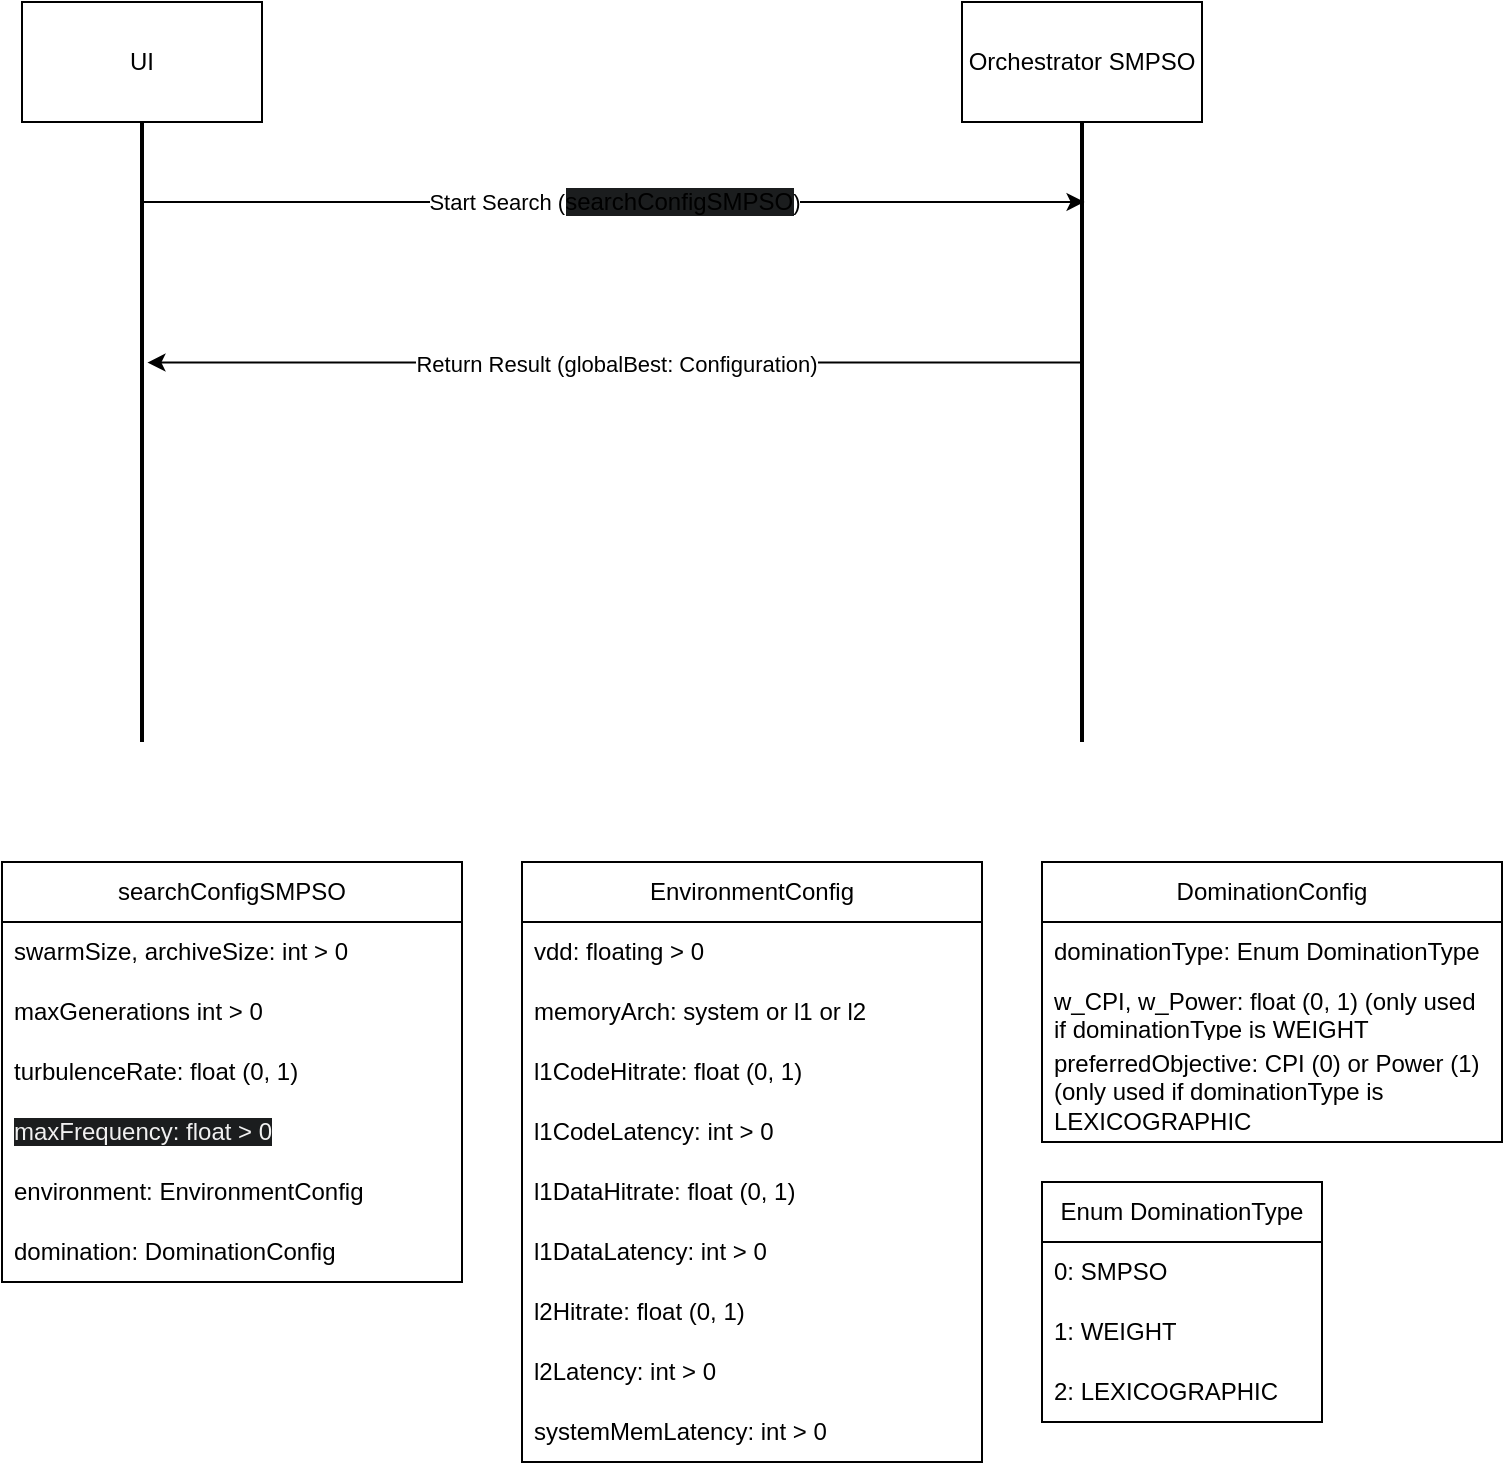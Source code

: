 <mxfile version="25.0.2" pages="2">
  <diagram name="SMPSO" id="-3EnVT2QQhTtyvACYWjd">
    <mxGraphModel dx="1395" dy="698" grid="1" gridSize="10" guides="1" tooltips="1" connect="1" arrows="1" fold="1" page="1" pageScale="1" pageWidth="850" pageHeight="1100" math="0" shadow="0">
      <root>
        <mxCell id="0" />
        <mxCell id="1" parent="0" />
        <mxCell id="EpcGOtR5BhhXYbNL1TRJ-1" value="UI" style="rounded=0;whiteSpace=wrap;html=1;" parent="1" vertex="1">
          <mxGeometry x="60" y="60" width="120" height="60" as="geometry" />
        </mxCell>
        <mxCell id="EpcGOtR5BhhXYbNL1TRJ-2" value="" style="line;strokeWidth=2;direction=south;html=1;" parent="1" vertex="1">
          <mxGeometry x="115" y="120" width="10" height="310" as="geometry" />
        </mxCell>
        <mxCell id="EpcGOtR5BhhXYbNL1TRJ-3" value="Orchestrator SMPSO" style="rounded=0;whiteSpace=wrap;html=1;" parent="1" vertex="1">
          <mxGeometry x="530" y="60" width="120" height="60" as="geometry" />
        </mxCell>
        <mxCell id="EpcGOtR5BhhXYbNL1TRJ-4" value="" style="line;strokeWidth=2;direction=south;html=1;" parent="1" vertex="1">
          <mxGeometry x="585" y="120" width="10" height="310" as="geometry" />
        </mxCell>
        <mxCell id="EpcGOtR5BhhXYbNL1TRJ-5" value="" style="endArrow=classic;html=1;rounded=0;entryX=0.129;entryY=0.371;entryDx=0;entryDy=0;entryPerimeter=0;" parent="1" target="EpcGOtR5BhhXYbNL1TRJ-4" edge="1">
          <mxGeometry relative="1" as="geometry">
            <mxPoint x="120" y="160" as="sourcePoint" />
            <mxPoint x="220" y="160" as="targetPoint" />
          </mxGeometry>
        </mxCell>
        <mxCell id="EpcGOtR5BhhXYbNL1TRJ-6" value="Start Search (&lt;span style=&quot;font-size: 12px; text-wrap: wrap; background-color: rgb(27, 29, 30);&quot;&gt;searchConfigSMPSO&lt;/span&gt;)" style="edgeLabel;resizable=0;html=1;;align=center;verticalAlign=middle;" parent="EpcGOtR5BhhXYbNL1TRJ-5" connectable="0" vertex="1">
          <mxGeometry relative="1" as="geometry" />
        </mxCell>
        <mxCell id="EpcGOtR5BhhXYbNL1TRJ-7" value="" style="endArrow=classic;html=1;rounded=0;entryX=0.388;entryY=0.229;entryDx=0;entryDy=0;entryPerimeter=0;exitX=0.388;exitY=0.5;exitDx=0;exitDy=0;exitPerimeter=0;" parent="1" source="EpcGOtR5BhhXYbNL1TRJ-4" target="EpcGOtR5BhhXYbNL1TRJ-2" edge="1">
          <mxGeometry relative="1" as="geometry">
            <mxPoint x="360" y="260" as="sourcePoint" />
            <mxPoint x="460" y="260" as="targetPoint" />
          </mxGeometry>
        </mxCell>
        <mxCell id="EpcGOtR5BhhXYbNL1TRJ-8" value="Return Result (globalBest: Configuration)" style="edgeLabel;resizable=0;html=1;;align=center;verticalAlign=middle;" parent="EpcGOtR5BhhXYbNL1TRJ-7" connectable="0" vertex="1">
          <mxGeometry relative="1" as="geometry" />
        </mxCell>
        <mxCell id="6luausBwyDMQDWQ3beNM-1" value="searchConfigSMPSO" style="swimlane;fontStyle=0;childLayout=stackLayout;horizontal=1;startSize=30;horizontalStack=0;resizeParent=1;resizeParentMax=0;resizeLast=0;collapsible=1;marginBottom=0;whiteSpace=wrap;html=1;" parent="1" vertex="1">
          <mxGeometry x="50" y="490" width="230" height="210" as="geometry" />
        </mxCell>
        <mxCell id="6luausBwyDMQDWQ3beNM-3" value="swarmSize, archiveSize: int &amp;gt; 0" style="text;strokeColor=none;fillColor=none;align=left;verticalAlign=middle;spacingLeft=4;spacingRight=4;overflow=hidden;points=[[0,0.5],[1,0.5]];portConstraint=eastwest;rotatable=0;whiteSpace=wrap;html=1;" parent="6luausBwyDMQDWQ3beNM-1" vertex="1">
          <mxGeometry y="30" width="230" height="30" as="geometry" />
        </mxCell>
        <mxCell id="6luausBwyDMQDWQ3beNM-4" value="maxGenerations int &amp;gt; 0" style="text;strokeColor=none;fillColor=none;align=left;verticalAlign=middle;spacingLeft=4;spacingRight=4;overflow=hidden;points=[[0,0.5],[1,0.5]];portConstraint=eastwest;rotatable=0;whiteSpace=wrap;html=1;" parent="6luausBwyDMQDWQ3beNM-1" vertex="1">
          <mxGeometry y="60" width="230" height="30" as="geometry" />
        </mxCell>
        <mxCell id="6luausBwyDMQDWQ3beNM-7" value="turbulenceRate: float (0, 1)" style="text;strokeColor=none;fillColor=none;align=left;verticalAlign=middle;spacingLeft=4;spacingRight=4;overflow=hidden;points=[[0,0.5],[1,0.5]];portConstraint=eastwest;rotatable=0;whiteSpace=wrap;html=1;" parent="6luausBwyDMQDWQ3beNM-1" vertex="1">
          <mxGeometry y="90" width="230" height="30" as="geometry" />
        </mxCell>
        <mxCell id="L7SGmAmyyic2crZU-Kuz-7" value="&lt;span style=&quot;color: rgb(240, 240, 240); font-family: Helvetica; font-size: 12px; font-style: normal; font-variant-ligatures: normal; font-variant-caps: normal; font-weight: 400; letter-spacing: normal; orphans: 2; text-align: left; text-indent: 0px; text-transform: none; widows: 2; word-spacing: 0px; -webkit-text-stroke-width: 0px; white-space: normal; background-color: rgb(27, 29, 30); text-decoration-thickness: initial; text-decoration-style: initial; text-decoration-color: initial; display: inline !important; float: none;&quot;&gt;maxFrequency: float &amp;gt; 0&lt;/span&gt;" style="text;strokeColor=none;fillColor=none;align=left;verticalAlign=middle;spacingLeft=4;spacingRight=4;overflow=hidden;points=[[0,0.5],[1,0.5]];portConstraint=eastwest;rotatable=0;whiteSpace=wrap;html=1;" parent="6luausBwyDMQDWQ3beNM-1" vertex="1">
          <mxGeometry y="120" width="230" height="30" as="geometry" />
        </mxCell>
        <mxCell id="ZApwLmSIWXt8OsnBk89o-1" value="environment: EnvironmentConfig" style="text;strokeColor=none;fillColor=none;align=left;verticalAlign=middle;spacingLeft=4;spacingRight=4;overflow=hidden;points=[[0,0.5],[1,0.5]];portConstraint=eastwest;rotatable=0;whiteSpace=wrap;html=1;" parent="6luausBwyDMQDWQ3beNM-1" vertex="1">
          <mxGeometry y="150" width="230" height="30" as="geometry" />
        </mxCell>
        <mxCell id="L7SGmAmyyic2crZU-Kuz-1" value="domination: DominationConfig" style="text;strokeColor=none;fillColor=none;align=left;verticalAlign=middle;spacingLeft=4;spacingRight=4;overflow=hidden;points=[[0,0.5],[1,0.5]];portConstraint=eastwest;rotatable=0;whiteSpace=wrap;html=1;" parent="6luausBwyDMQDWQ3beNM-1" vertex="1">
          <mxGeometry y="180" width="230" height="30" as="geometry" />
        </mxCell>
        <mxCell id="ZApwLmSIWXt8OsnBk89o-2" value="EnvironmentConfig" style="swimlane;fontStyle=0;childLayout=stackLayout;horizontal=1;startSize=30;horizontalStack=0;resizeParent=1;resizeParentMax=0;resizeLast=0;collapsible=1;marginBottom=0;whiteSpace=wrap;html=1;" parent="1" vertex="1">
          <mxGeometry x="310" y="490" width="230" height="300" as="geometry" />
        </mxCell>
        <mxCell id="ZApwLmSIWXt8OsnBk89o-3" value="vdd: floating &amp;gt; 0" style="text;strokeColor=none;fillColor=none;align=left;verticalAlign=middle;spacingLeft=4;spacingRight=4;overflow=hidden;points=[[0,0.5],[1,0.5]];portConstraint=eastwest;rotatable=0;whiteSpace=wrap;html=1;" parent="ZApwLmSIWXt8OsnBk89o-2" vertex="1">
          <mxGeometry y="30" width="230" height="30" as="geometry" />
        </mxCell>
        <mxCell id="ZApwLmSIWXt8OsnBk89o-4" value="memoryArch: system or l1 or l2" style="text;strokeColor=none;fillColor=none;align=left;verticalAlign=middle;spacingLeft=4;spacingRight=4;overflow=hidden;points=[[0,0.5],[1,0.5]];portConstraint=eastwest;rotatable=0;whiteSpace=wrap;html=1;" parent="ZApwLmSIWXt8OsnBk89o-2" vertex="1">
          <mxGeometry y="60" width="230" height="30" as="geometry" />
        </mxCell>
        <mxCell id="ZApwLmSIWXt8OsnBk89o-5" value="l1CodeHitrate: float (0, 1)" style="text;strokeColor=none;fillColor=none;align=left;verticalAlign=middle;spacingLeft=4;spacingRight=4;overflow=hidden;points=[[0,0.5],[1,0.5]];portConstraint=eastwest;rotatable=0;whiteSpace=wrap;html=1;" parent="ZApwLmSIWXt8OsnBk89o-2" vertex="1">
          <mxGeometry y="90" width="230" height="30" as="geometry" />
        </mxCell>
        <mxCell id="ZApwLmSIWXt8OsnBk89o-10" value="l1CodeLatency: int &amp;gt; 0" style="text;strokeColor=none;fillColor=none;align=left;verticalAlign=middle;spacingLeft=4;spacingRight=4;overflow=hidden;points=[[0,0.5],[1,0.5]];portConstraint=eastwest;rotatable=0;whiteSpace=wrap;html=1;" parent="ZApwLmSIWXt8OsnBk89o-2" vertex="1">
          <mxGeometry y="120" width="230" height="30" as="geometry" />
        </mxCell>
        <mxCell id="ZApwLmSIWXt8OsnBk89o-9" value="l1DataHitrate: float (0, 1)" style="text;strokeColor=none;fillColor=none;align=left;verticalAlign=middle;spacingLeft=4;spacingRight=4;overflow=hidden;points=[[0,0.5],[1,0.5]];portConstraint=eastwest;rotatable=0;whiteSpace=wrap;html=1;" parent="ZApwLmSIWXt8OsnBk89o-2" vertex="1">
          <mxGeometry y="150" width="230" height="30" as="geometry" />
        </mxCell>
        <mxCell id="ZApwLmSIWXt8OsnBk89o-8" value="l1DataLatency: int &amp;gt; 0" style="text;strokeColor=none;fillColor=none;align=left;verticalAlign=middle;spacingLeft=4;spacingRight=4;overflow=hidden;points=[[0,0.5],[1,0.5]];portConstraint=eastwest;rotatable=0;whiteSpace=wrap;html=1;" parent="ZApwLmSIWXt8OsnBk89o-2" vertex="1">
          <mxGeometry y="180" width="230" height="30" as="geometry" />
        </mxCell>
        <mxCell id="ZApwLmSIWXt8OsnBk89o-7" value="l2Hitrate: float (0, 1)" style="text;strokeColor=none;fillColor=none;align=left;verticalAlign=middle;spacingLeft=4;spacingRight=4;overflow=hidden;points=[[0,0.5],[1,0.5]];portConstraint=eastwest;rotatable=0;whiteSpace=wrap;html=1;" parent="ZApwLmSIWXt8OsnBk89o-2" vertex="1">
          <mxGeometry y="210" width="230" height="30" as="geometry" />
        </mxCell>
        <mxCell id="ZApwLmSIWXt8OsnBk89o-6" value="l2Latency: int &amp;gt; 0" style="text;strokeColor=none;fillColor=none;align=left;verticalAlign=middle;spacingLeft=4;spacingRight=4;overflow=hidden;points=[[0,0.5],[1,0.5]];portConstraint=eastwest;rotatable=0;whiteSpace=wrap;html=1;" parent="ZApwLmSIWXt8OsnBk89o-2" vertex="1">
          <mxGeometry y="240" width="230" height="30" as="geometry" />
        </mxCell>
        <mxCell id="ZApwLmSIWXt8OsnBk89o-11" value="systemMemLatency: int &amp;gt; 0" style="text;strokeColor=none;fillColor=none;align=left;verticalAlign=middle;spacingLeft=4;spacingRight=4;overflow=hidden;points=[[0,0.5],[1,0.5]];portConstraint=eastwest;rotatable=0;whiteSpace=wrap;html=1;" parent="ZApwLmSIWXt8OsnBk89o-2" vertex="1">
          <mxGeometry y="270" width="230" height="30" as="geometry" />
        </mxCell>
        <mxCell id="L7SGmAmyyic2crZU-Kuz-2" value="Enum DominationType" style="swimlane;fontStyle=0;childLayout=stackLayout;horizontal=1;startSize=30;horizontalStack=0;resizeParent=1;resizeParentMax=0;resizeLast=0;collapsible=1;marginBottom=0;whiteSpace=wrap;html=1;" parent="1" vertex="1">
          <mxGeometry x="570" y="650" width="140" height="120" as="geometry" />
        </mxCell>
        <mxCell id="L7SGmAmyyic2crZU-Kuz-3" value="0: SMPSO" style="text;strokeColor=none;fillColor=none;align=left;verticalAlign=middle;spacingLeft=4;spacingRight=4;overflow=hidden;points=[[0,0.5],[1,0.5]];portConstraint=eastwest;rotatable=0;whiteSpace=wrap;html=1;" parent="L7SGmAmyyic2crZU-Kuz-2" vertex="1">
          <mxGeometry y="30" width="140" height="30" as="geometry" />
        </mxCell>
        <mxCell id="L7SGmAmyyic2crZU-Kuz-4" value="1: WEIGHT" style="text;strokeColor=none;fillColor=none;align=left;verticalAlign=middle;spacingLeft=4;spacingRight=4;overflow=hidden;points=[[0,0.5],[1,0.5]];portConstraint=eastwest;rotatable=0;whiteSpace=wrap;html=1;" parent="L7SGmAmyyic2crZU-Kuz-2" vertex="1">
          <mxGeometry y="60" width="140" height="30" as="geometry" />
        </mxCell>
        <mxCell id="L7SGmAmyyic2crZU-Kuz-5" value="2: LEXICOGRAPHIC" style="text;strokeColor=none;fillColor=none;align=left;verticalAlign=middle;spacingLeft=4;spacingRight=4;overflow=hidden;points=[[0,0.5],[1,0.5]];portConstraint=eastwest;rotatable=0;whiteSpace=wrap;html=1;" parent="L7SGmAmyyic2crZU-Kuz-2" vertex="1">
          <mxGeometry y="90" width="140" height="30" as="geometry" />
        </mxCell>
        <mxCell id="L7SGmAmyyic2crZU-Kuz-10" value="DominationConfig" style="swimlane;fontStyle=0;childLayout=stackLayout;horizontal=1;startSize=30;horizontalStack=0;resizeParent=1;resizeParentMax=0;resizeLast=0;collapsible=1;marginBottom=0;whiteSpace=wrap;html=1;" parent="1" vertex="1">
          <mxGeometry x="570" y="490" width="230" height="140" as="geometry" />
        </mxCell>
        <mxCell id="L7SGmAmyyic2crZU-Kuz-11" value="dominationType: Enum DominationType" style="text;strokeColor=none;fillColor=none;align=left;verticalAlign=middle;spacingLeft=4;spacingRight=4;overflow=hidden;points=[[0,0.5],[1,0.5]];portConstraint=eastwest;rotatable=0;whiteSpace=wrap;html=1;" parent="L7SGmAmyyic2crZU-Kuz-10" vertex="1">
          <mxGeometry y="30" width="230" height="30" as="geometry" />
        </mxCell>
        <mxCell id="L7SGmAmyyic2crZU-Kuz-12" value="w_CPI, w_Power: float (0, 1) (only used if dominationType is WEIGHT" style="text;strokeColor=none;fillColor=none;align=left;verticalAlign=middle;spacingLeft=4;spacingRight=4;overflow=hidden;points=[[0,0.5],[1,0.5]];portConstraint=eastwest;rotatable=0;whiteSpace=wrap;html=1;" parent="L7SGmAmyyic2crZU-Kuz-10" vertex="1">
          <mxGeometry y="60" width="230" height="30" as="geometry" />
        </mxCell>
        <mxCell id="L7SGmAmyyic2crZU-Kuz-13" value="preferredObjective: CPI (0) or Power (1) (only used if dominationType is LEXICOGRAPHIC" style="text;strokeColor=none;fillColor=none;align=left;verticalAlign=middle;spacingLeft=4;spacingRight=4;overflow=hidden;points=[[0,0.5],[1,0.5]];portConstraint=eastwest;rotatable=0;whiteSpace=wrap;html=1;" parent="L7SGmAmyyic2crZU-Kuz-10" vertex="1">
          <mxGeometry y="90" width="230" height="50" as="geometry" />
        </mxCell>
      </root>
    </mxGraphModel>
  </diagram>
  <diagram id="7tRPP2ITW5wygUKhVotG" name="VEGA">
    <mxGraphModel dx="1195" dy="698" grid="1" gridSize="10" guides="1" tooltips="1" connect="1" arrows="1" fold="1" page="1" pageScale="1" pageWidth="850" pageHeight="1100" math="0" shadow="0">
      <root>
        <mxCell id="0" />
        <mxCell id="1" parent="0" />
        <mxCell id="pXw0qbNZs9MNTRqa0eIa-1" value="UI" style="rounded=0;whiteSpace=wrap;html=1;" vertex="1" parent="1">
          <mxGeometry x="60" y="60" width="120" height="60" as="geometry" />
        </mxCell>
        <mxCell id="pXw0qbNZs9MNTRqa0eIa-2" value="" style="line;strokeWidth=2;direction=south;html=1;" vertex="1" parent="1">
          <mxGeometry x="115" y="120" width="10" height="310" as="geometry" />
        </mxCell>
        <mxCell id="pXw0qbNZs9MNTRqa0eIa-3" value="Orchestrator VEGA" style="rounded=0;whiteSpace=wrap;html=1;" vertex="1" parent="1">
          <mxGeometry x="530" y="60" width="120" height="60" as="geometry" />
        </mxCell>
        <mxCell id="pXw0qbNZs9MNTRqa0eIa-4" value="" style="line;strokeWidth=2;direction=south;html=1;" vertex="1" parent="1">
          <mxGeometry x="585" y="120" width="10" height="310" as="geometry" />
        </mxCell>
        <mxCell id="pXw0qbNZs9MNTRqa0eIa-5" value="" style="endArrow=classic;html=1;rounded=0;entryX=0.129;entryY=0.371;entryDx=0;entryDy=0;entryPerimeter=0;" edge="1" parent="1" target="pXw0qbNZs9MNTRqa0eIa-4">
          <mxGeometry relative="1" as="geometry">
            <mxPoint x="120" y="160" as="sourcePoint" />
            <mxPoint x="220" y="160" as="targetPoint" />
          </mxGeometry>
        </mxCell>
        <mxCell id="pXw0qbNZs9MNTRqa0eIa-6" value="Start Search (searchConfigVEGA)" style="edgeLabel;resizable=0;html=1;;align=center;verticalAlign=middle;" connectable="0" vertex="1" parent="pXw0qbNZs9MNTRqa0eIa-5">
          <mxGeometry relative="1" as="geometry" />
        </mxCell>
        <mxCell id="pXw0qbNZs9MNTRqa0eIa-7" value="" style="endArrow=classic;html=1;rounded=0;entryX=0.388;entryY=0.229;entryDx=0;entryDy=0;entryPerimeter=0;exitX=0.388;exitY=0.5;exitDx=0;exitDy=0;exitPerimeter=0;" edge="1" parent="1" source="pXw0qbNZs9MNTRqa0eIa-4" target="pXw0qbNZs9MNTRqa0eIa-2">
          <mxGeometry relative="1" as="geometry">
            <mxPoint x="360" y="260" as="sourcePoint" />
            <mxPoint x="460" y="260" as="targetPoint" />
          </mxGeometry>
        </mxCell>
        <mxCell id="pXw0qbNZs9MNTRqa0eIa-8" value="Return Result (globalBest: Configuration)" style="edgeLabel;resizable=0;html=1;;align=center;verticalAlign=middle;" connectable="0" vertex="1" parent="pXw0qbNZs9MNTRqa0eIa-7">
          <mxGeometry relative="1" as="geometry" />
        </mxCell>
        <mxCell id="pXw0qbNZs9MNTRqa0eIa-9" value="searchConfigVEGA" style="swimlane;fontStyle=0;childLayout=stackLayout;horizontal=1;startSize=30;horizontalStack=0;resizeParent=1;resizeParentMax=0;resizeLast=0;collapsible=1;marginBottom=0;whiteSpace=wrap;html=1;" vertex="1" parent="1">
          <mxGeometry x="50" y="490" width="230" height="180" as="geometry" />
        </mxCell>
        <mxCell id="pXw0qbNZs9MNTRqa0eIa-11" value="maxGenerations int &amp;gt; 0" style="text;strokeColor=none;fillColor=none;align=left;verticalAlign=middle;spacingLeft=4;spacingRight=4;overflow=hidden;points=[[0,0.5],[1,0.5]];portConstraint=eastwest;rotatable=0;whiteSpace=wrap;html=1;" vertex="1" parent="pXw0qbNZs9MNTRqa0eIa-9">
          <mxGeometry y="30" width="230" height="30" as="geometry" />
        </mxCell>
        <mxCell id="f5Y73kYf-FmUqt46zsOg-1" value="populationSize: int &amp;gt; 2" style="text;strokeColor=none;fillColor=none;align=left;verticalAlign=middle;spacingLeft=4;spacingRight=4;overflow=hidden;points=[[0,0.5],[1,0.5]];portConstraint=eastwest;rotatable=0;whiteSpace=wrap;html=1;" vertex="1" parent="pXw0qbNZs9MNTRqa0eIa-9">
          <mxGeometry y="60" width="230" height="30" as="geometry" />
        </mxCell>
        <mxCell id="pXw0qbNZs9MNTRqa0eIa-12" value="mutationProbability: float (0, 1)" style="text;strokeColor=none;fillColor=none;align=left;verticalAlign=middle;spacingLeft=4;spacingRight=4;overflow=hidden;points=[[0,0.5],[1,0.5]];portConstraint=eastwest;rotatable=0;whiteSpace=wrap;html=1;" vertex="1" parent="pXw0qbNZs9MNTRqa0eIa-9">
          <mxGeometry y="90" width="230" height="30" as="geometry" />
        </mxCell>
        <mxCell id="pXw0qbNZs9MNTRqa0eIa-13" value="&lt;span style=&quot;color: rgb(240, 240, 240); font-family: Helvetica; font-size: 12px; font-style: normal; font-variant-ligatures: normal; font-variant-caps: normal; font-weight: 400; letter-spacing: normal; orphans: 2; text-align: left; text-indent: 0px; text-transform: none; widows: 2; word-spacing: 0px; -webkit-text-stroke-width: 0px; white-space: normal; background-color: rgb(27, 29, 30); text-decoration-thickness: initial; text-decoration-style: initial; text-decoration-color: initial; display: inline !important; float: none;&quot;&gt;maxFrequency: float &amp;gt; 0&lt;/span&gt;" style="text;strokeColor=none;fillColor=none;align=left;verticalAlign=middle;spacingLeft=4;spacingRight=4;overflow=hidden;points=[[0,0.5],[1,0.5]];portConstraint=eastwest;rotatable=0;whiteSpace=wrap;html=1;" vertex="1" parent="pXw0qbNZs9MNTRqa0eIa-9">
          <mxGeometry y="120" width="230" height="30" as="geometry" />
        </mxCell>
        <mxCell id="pXw0qbNZs9MNTRqa0eIa-14" value="environment: EnvironmentConfig" style="text;strokeColor=none;fillColor=none;align=left;verticalAlign=middle;spacingLeft=4;spacingRight=4;overflow=hidden;points=[[0,0.5],[1,0.5]];portConstraint=eastwest;rotatable=0;whiteSpace=wrap;html=1;" vertex="1" parent="pXw0qbNZs9MNTRqa0eIa-9">
          <mxGeometry y="150" width="230" height="30" as="geometry" />
        </mxCell>
        <mxCell id="pXw0qbNZs9MNTRqa0eIa-16" value="EnvironmentConfig" style="swimlane;fontStyle=0;childLayout=stackLayout;horizontal=1;startSize=30;horizontalStack=0;resizeParent=1;resizeParentMax=0;resizeLast=0;collapsible=1;marginBottom=0;whiteSpace=wrap;html=1;" vertex="1" parent="1">
          <mxGeometry x="310" y="490" width="230" height="300" as="geometry" />
        </mxCell>
        <mxCell id="pXw0qbNZs9MNTRqa0eIa-17" value="vdd: floating &amp;gt; 0" style="text;strokeColor=none;fillColor=none;align=left;verticalAlign=middle;spacingLeft=4;spacingRight=4;overflow=hidden;points=[[0,0.5],[1,0.5]];portConstraint=eastwest;rotatable=0;whiteSpace=wrap;html=1;" vertex="1" parent="pXw0qbNZs9MNTRqa0eIa-16">
          <mxGeometry y="30" width="230" height="30" as="geometry" />
        </mxCell>
        <mxCell id="pXw0qbNZs9MNTRqa0eIa-18" value="memoryArch: system or l1 or l2" style="text;strokeColor=none;fillColor=none;align=left;verticalAlign=middle;spacingLeft=4;spacingRight=4;overflow=hidden;points=[[0,0.5],[1,0.5]];portConstraint=eastwest;rotatable=0;whiteSpace=wrap;html=1;" vertex="1" parent="pXw0qbNZs9MNTRqa0eIa-16">
          <mxGeometry y="60" width="230" height="30" as="geometry" />
        </mxCell>
        <mxCell id="pXw0qbNZs9MNTRqa0eIa-19" value="l1CodeHitrate: float (0, 1)" style="text;strokeColor=none;fillColor=none;align=left;verticalAlign=middle;spacingLeft=4;spacingRight=4;overflow=hidden;points=[[0,0.5],[1,0.5]];portConstraint=eastwest;rotatable=0;whiteSpace=wrap;html=1;" vertex="1" parent="pXw0qbNZs9MNTRqa0eIa-16">
          <mxGeometry y="90" width="230" height="30" as="geometry" />
        </mxCell>
        <mxCell id="pXw0qbNZs9MNTRqa0eIa-20" value="l1CodeLatency: int &amp;gt; 0" style="text;strokeColor=none;fillColor=none;align=left;verticalAlign=middle;spacingLeft=4;spacingRight=4;overflow=hidden;points=[[0,0.5],[1,0.5]];portConstraint=eastwest;rotatable=0;whiteSpace=wrap;html=1;" vertex="1" parent="pXw0qbNZs9MNTRqa0eIa-16">
          <mxGeometry y="120" width="230" height="30" as="geometry" />
        </mxCell>
        <mxCell id="pXw0qbNZs9MNTRqa0eIa-21" value="l1DataHitrate: float (0, 1)" style="text;strokeColor=none;fillColor=none;align=left;verticalAlign=middle;spacingLeft=4;spacingRight=4;overflow=hidden;points=[[0,0.5],[1,0.5]];portConstraint=eastwest;rotatable=0;whiteSpace=wrap;html=1;" vertex="1" parent="pXw0qbNZs9MNTRqa0eIa-16">
          <mxGeometry y="150" width="230" height="30" as="geometry" />
        </mxCell>
        <mxCell id="pXw0qbNZs9MNTRqa0eIa-22" value="l1DataLatency: int &amp;gt; 0" style="text;strokeColor=none;fillColor=none;align=left;verticalAlign=middle;spacingLeft=4;spacingRight=4;overflow=hidden;points=[[0,0.5],[1,0.5]];portConstraint=eastwest;rotatable=0;whiteSpace=wrap;html=1;" vertex="1" parent="pXw0qbNZs9MNTRqa0eIa-16">
          <mxGeometry y="180" width="230" height="30" as="geometry" />
        </mxCell>
        <mxCell id="pXw0qbNZs9MNTRqa0eIa-23" value="l2Hitrate: float (0, 1)" style="text;strokeColor=none;fillColor=none;align=left;verticalAlign=middle;spacingLeft=4;spacingRight=4;overflow=hidden;points=[[0,0.5],[1,0.5]];portConstraint=eastwest;rotatable=0;whiteSpace=wrap;html=1;" vertex="1" parent="pXw0qbNZs9MNTRqa0eIa-16">
          <mxGeometry y="210" width="230" height="30" as="geometry" />
        </mxCell>
        <mxCell id="pXw0qbNZs9MNTRqa0eIa-24" value="l2Latency: int &amp;gt; 0" style="text;strokeColor=none;fillColor=none;align=left;verticalAlign=middle;spacingLeft=4;spacingRight=4;overflow=hidden;points=[[0,0.5],[1,0.5]];portConstraint=eastwest;rotatable=0;whiteSpace=wrap;html=1;" vertex="1" parent="pXw0qbNZs9MNTRqa0eIa-16">
          <mxGeometry y="240" width="230" height="30" as="geometry" />
        </mxCell>
        <mxCell id="pXw0qbNZs9MNTRqa0eIa-25" value="systemMemLatency: int &amp;gt; 0" style="text;strokeColor=none;fillColor=none;align=left;verticalAlign=middle;spacingLeft=4;spacingRight=4;overflow=hidden;points=[[0,0.5],[1,0.5]];portConstraint=eastwest;rotatable=0;whiteSpace=wrap;html=1;" vertex="1" parent="pXw0qbNZs9MNTRqa0eIa-16">
          <mxGeometry y="270" width="230" height="30" as="geometry" />
        </mxCell>
      </root>
    </mxGraphModel>
  </diagram>
</mxfile>
